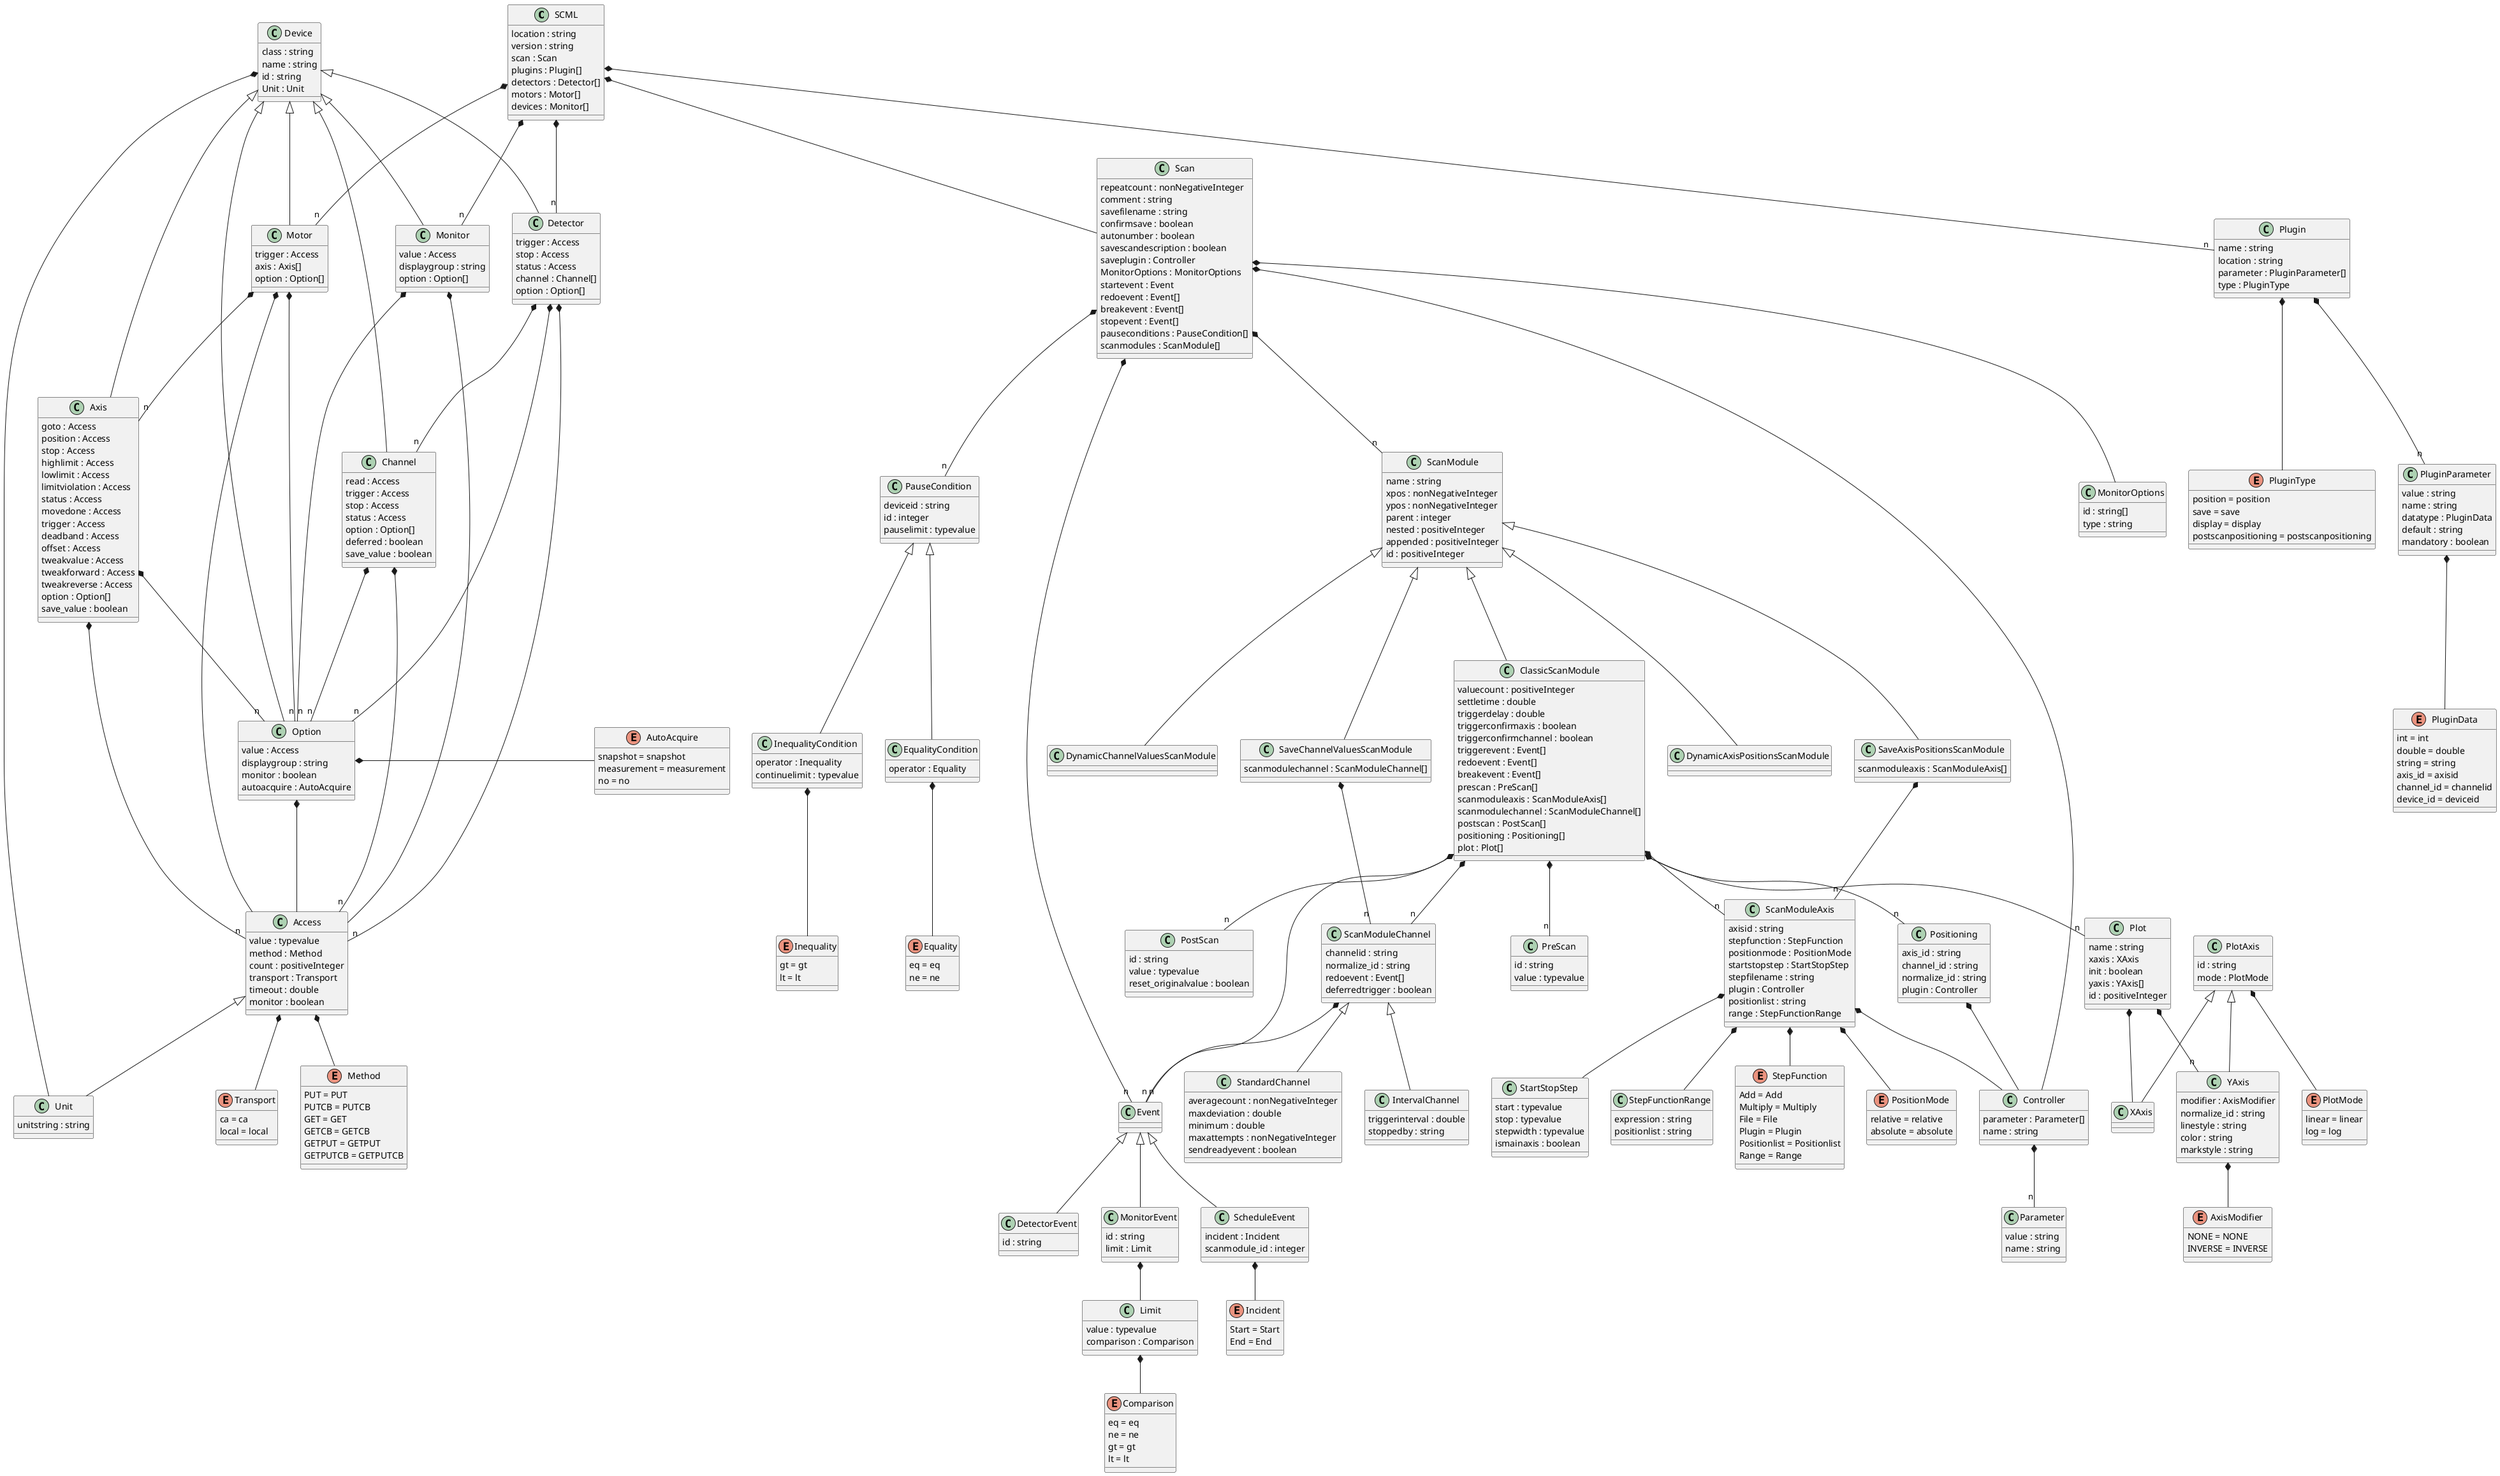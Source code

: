 @startuml

class SCML {
    location : string
    version : string
    scan : Scan
    plugins : Plugin[]
    detectors : Detector[]
    motors : Motor[]
    devices : Monitor[]
}
SCML *-- Scan
SCML *-- "n" Plugin
SCML *-- "n" Detector
SCML *-- "n" Motor
SCML *-- "n" Monitor

class Scan {
    repeatcount : nonNegativeInteger
    comment : string
    savefilename : string
    confirmsave : boolean
    autonumber : boolean
    savescandescription : boolean
    saveplugin : Controller
    MonitorOptions : MonitorOptions
    startevent : Event
    redoevent : Event[]
    breakevent : Event[]
    stopevent : Event[]
    pauseconditions : PauseCondition[]
    scanmodules : ScanModule[]
}
Scan *-- Controller
Scan *-- "n" ScanModule
Scan *-- "n" PauseCondition
Scan *-- "n" Event
Scan *-- MonitorOptions

class Device {
    class : string
    name : string
    id : string
    Unit : Unit
}
Device <|-- Detector
Device <|-- Motor
Device <|-- Monitor
Device <|-- Axis
Device <|-- Channel
Device <|-- Option
Device *-- Unit

class ScanModule {
    name : string
    xpos : nonNegativeInteger
    ypos : nonNegativeInteger
    parent : integer
    nested : positiveInteger
    appended : positiveInteger
    id : positiveInteger
}
ScanModule <|-- ClassicScanModule
ScanModule <|-- SaveAxisPositionsScanModule
ScanModule <|-- SaveChannelValuesScanModule
ScanModule <|-- DynamicAxisPositionsScanModule
ScanModule <|-- DynamicChannelValuesScanModule

class Access {
    value : typevalue
    method : Method
    count : positiveInteger
    transport : Transport
    timeout : double
    monitor : boolean
}
Access <|-- Unit
Access *-- Method
Access *-- Transport

enum AutoAcquire {
    snapshot = snapshot
    measurement = measurement
    no = no
}

class Axis {
    goto : Access
    position : Access
    stop : Access
    highlimit : Access
    lowlimit : Access
    limitviolation : Access
    status : Access
    movedone : Access
    trigger : Access
    deadband : Access
    offset : Access
    tweakvalue : Access
    tweakforward : Access
    tweakreverse : Access
    option : Option[]
    save_value : boolean
}
Axis *-- "n" Access
Axis *-- "n" Option

enum AxisModifier {
    NONE = NONE
    INVERSE = INVERSE
}

class Channel {
    read : Access
    trigger : Access
    stop : Access
    status : Access
    option : Option[]
    deferred : boolean
    save_value : boolean
}
Channel *-- "n" Access
Channel *-- "n" Option

enum Comparison {
    eq = eq
    ne = ne
    gt = gt
    lt = lt
}

class Controller {
    parameter : Parameter[]
    name : string
}
Controller *-- "n" Parameter

class Detector {
    trigger : Access
    stop : Access
    status : Access
    channel : Channel[]
    option : Option[]
}
Detector *-- "n" Access
Detector *-- "n" Channel
Detector *-- "n" Option

class Monitor {
    value : Access
    displaygroup : string
    option : Option[]
}
Monitor *-- Access
Monitor *-- "n" Option

class PauseCondition {
    deviceid : string
    id : integer
    pauselimit : typevalue
}
PauseCondition <|-- EqualityCondition
PauseCondition <|-- InequalityCondition

class EqualityCondition {
    operator : Equality
}
EqualityCondition *-- Equality

enum Equality {
    eq = eq
    ne = ne
}

enum Incident {
    Start = Start
    End = End
}

class InequalityCondition {
    operator : Inequality
    continuelimit : typevalue
}
InequalityCondition *-- Inequality

enum Inequality {
    gt = gt
    lt = lt
}

class IntervalChannel {
    triggerinterval : double
    stoppedby : string
}

class Limit {
    value : typevalue
    comparison : Comparison
}
Limit *-- Comparison

enum Method {
    PUT = PUT
    PUTCB = PUTCB
    GET = GET
    GETCB = GETCB
    GETPUT = GETPUT
    GETPUTCB = GETPUTCB
}

class MonitorOptions {
    id : string[]
    type : string
}

class Motor {
    trigger : Access
    axis : Axis[]
    option : Option[]
}
Motor *-- Access
Motor *-- "n" Axis
Motor *-- "n" Option

class Option {
    value : Access
    displaygroup : string
    monitor : boolean
    autoacquire : AutoAcquire
}
Option *-- Access
Option *- AutoAcquire

class Parameter {
    value : string
    name : string
}

class Plot {
    name : string
    xaxis : XAxis
    init : boolean
    yaxis : YAxis[]
    id : positiveInteger
}
Plot *-- XAxis
Plot *-- "n" YAxis

class PlotAxis {
    id : string
    mode : PlotMode
}
PlotAxis <|-- XAxis
PlotAxis <|-- YAxis
PlotAxis *-- PlotMode

class XAxis {
}

class YAxis {
    modifier : AxisModifier
    normalize_id : string
    linestyle : string
    color : string
    markstyle : string
}
YAxis *-- AxisModifier

enum PlotMode {
    linear = linear
    log = log
}

together {
    class Plugin
    class PluginParameter
    class PluginData
    class PluginType
}

class Plugin {
    name : string
    location : string
    parameter : PluginParameter[]
    type : PluginType
}
Plugin *-- "n" PluginParameter
Plugin *-- PluginType

enum PluginType {
    position = position
    save = save
    display = display
    postscanpositioning = postscanpositioning
}

enum PluginData {
    int = int
    double = double
    string = string
    axis_id = axisid
    channel_id = channelid
    device_id = deviceid
}

class PluginParameter {
    value : string
    name : string
    datatype : PluginData
    default : string
    mandatory : boolean
}
PluginParameter *-- PluginData

class Positioning {
    axis_id : string
    channel_id : string
    normalize_id : string
    plugin : Controller
}
Positioning *-- Controller

class ClassicScanModule {
    valuecount : positiveInteger
    settletime : double
    triggerdelay : double
    triggerconfirmaxis : boolean
    triggerconfirmchannel : boolean
    triggerevent : Event[]
    redoevent : Event[]
    breakevent : Event[]
    prescan : PreScan[]
    scanmoduleaxis : ScanModuleAxis[]
    scanmodulechannel : ScanModuleChannel[]
    postscan : PostScan[]
    positioning : Positioning[]
    plot : Plot[]
}
ClassicScanModule *-- "n" Event
ClassicScanModule *-- "n" PreScan
ClassicScanModule *-- "n" ScanModuleAxis
ClassicScanModule *-- "n" ScanModuleChannel
ClassicScanModule *-- "n" PostScan
ClassicScanModule *-- "n" Positioning
ClassicScanModule *-- "n" Plot

class PreScan {
    id : string
    value : typevalue
}

class PostScan {
    id : string
    value : typevalue
    reset_originalvalue : boolean
}

class DynamicAxisPositionsScanModule {
}

class DynamicChannelValuesScanModule {
}

class SaveAxisPositionsScanModule {
    scanmoduleaxis : ScanModuleAxis[]
}
SaveAxisPositionsScanModule *-- "n" ScanModuleAxis

class SaveChannelValuesScanModule {
    scanmodulechannel : ScanModuleChannel[]
}
SaveChannelValuesScanModule *-- "n" ScanModuleChannel

class ScanModuleAxis {
    axisid : string
    stepfunction : StepFunction
    positionmode : PositionMode
    startstopstep : StartStopStep
    stepfilename : string
    plugin : Controller
    positionlist : string
    range : StepFunctionRange
}
ScanModuleAxis *-- StepFunction
ScanModuleAxis *-- PositionMode
ScanModuleAxis *-- StartStopStep
ScanModuleAxis *-- Controller
ScanModuleAxis *-- StepFunctionRange

enum PositionMode {
    relative = relative
    absolute = absolute
}

class ScanModuleChannel {
    channelid : string
    normalize_id : string
    redoevent : Event[]
    deferredtrigger : boolean
}
ScanModuleChannel <|-- StandardChannel
ScanModuleChannel <|-- IntervalChannel
ScanModuleChannel *-- "n" Event

class Event {
}
Event <|-- DetectorEvent
Event <|-- MonitorEvent
Event <|-- ScheduleEvent

class DetectorEvent {
    id : string
}

class MonitorEvent {
    id : string
    limit : Limit
}
MonitorEvent *-- Limit

class ScheduleEvent {
    incident : Incident
    scanmodule_id : integer
}
ScheduleEvent *-- Incident

class StandardChannel {
    averagecount : nonNegativeInteger
    maxdeviation : double
    minimum : double
    maxattempts : nonNegativeInteger
    sendreadyevent : boolean
}

class StartStopStep {
    start : typevalue
    stop : typevalue
    stepwidth : typevalue
    ismainaxis : boolean
}

enum StepFunction {
    Add = Add
    Multiply = Multiply
    File = File
    Plugin = Plugin
    Positionlist = Positionlist
    Range = Range
}

class StepFunctionRange {
    expression : string
    positionlist : string
}

enum Transport {
    ca = ca
    local = local
}

class Unit {
    unitstring : string
}

@enduml
